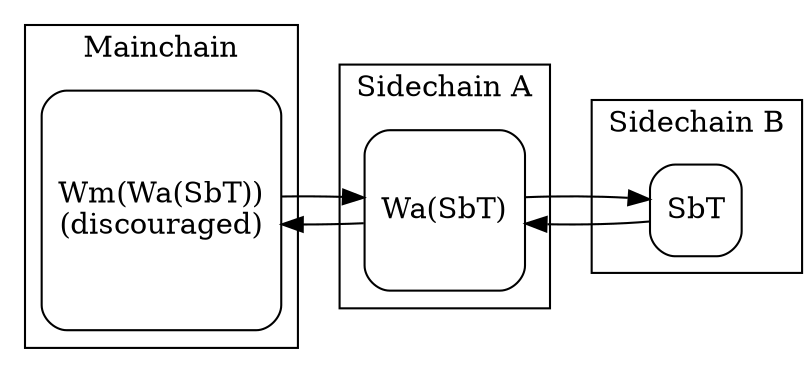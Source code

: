 digraph {
  node [shape=square style=rounded]
  rankdir=LR

  subgraph cluster_mainchain {
    label="Mainchain"

    wm_wa_sbt [label = "Wm(Wa(SbT))\n(discouraged)"]

  }

  subgraph cluster_sidechain_a {
    label="Sidechain A"
    wa_sbt [label = "Wa(SbT)"]
  }

  subgraph cluster_sidechain_b {
    label="Sidechain B"
    sbt [label = "SbT"]
  }

  wm_wa_sbt -> wa_sbt -> sbt
  sbt -> wa_sbt -> wm_wa_sbt
}
